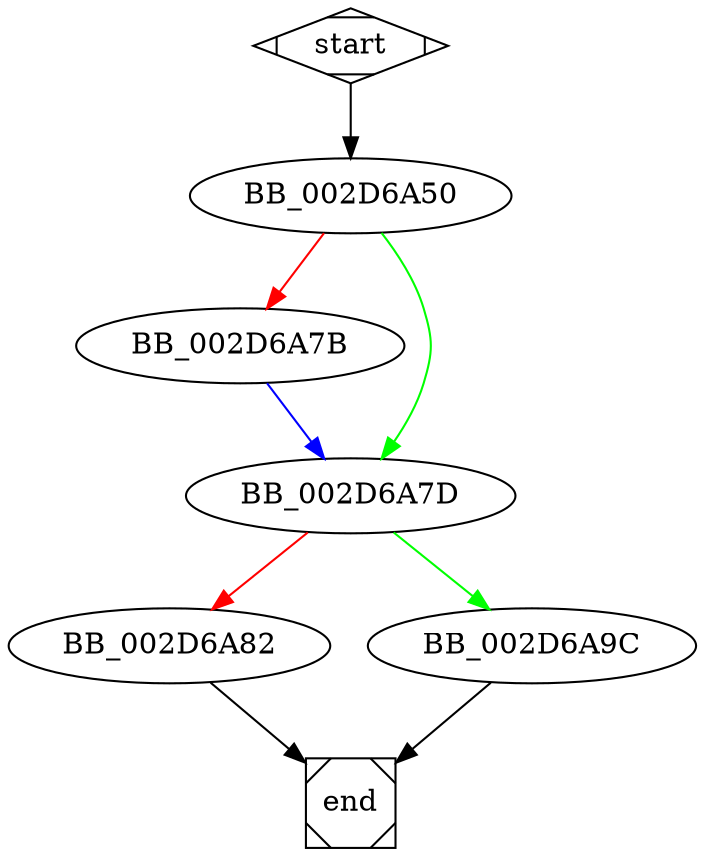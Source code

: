 digraph G {
  start -> BB_002D6A50;
  
  BB_002D6A50 -> BB_002D6A7B [color=red];
  BB_002D6A50 -> BB_002D6A7D [color=green];
  
  BB_002D6A7B -> BB_002D6A7D [color=blue];
  
  BB_002D6A7D -> BB_002D6A82 [color=red];
  BB_002D6A7D -> BB_002D6A9C [color=green];
  
  BB_002D6A82 -> end;
  
  BB_002D6A9C -> end;

  start [shape=Mdiamond];
  end [shape=Msquare];
}
